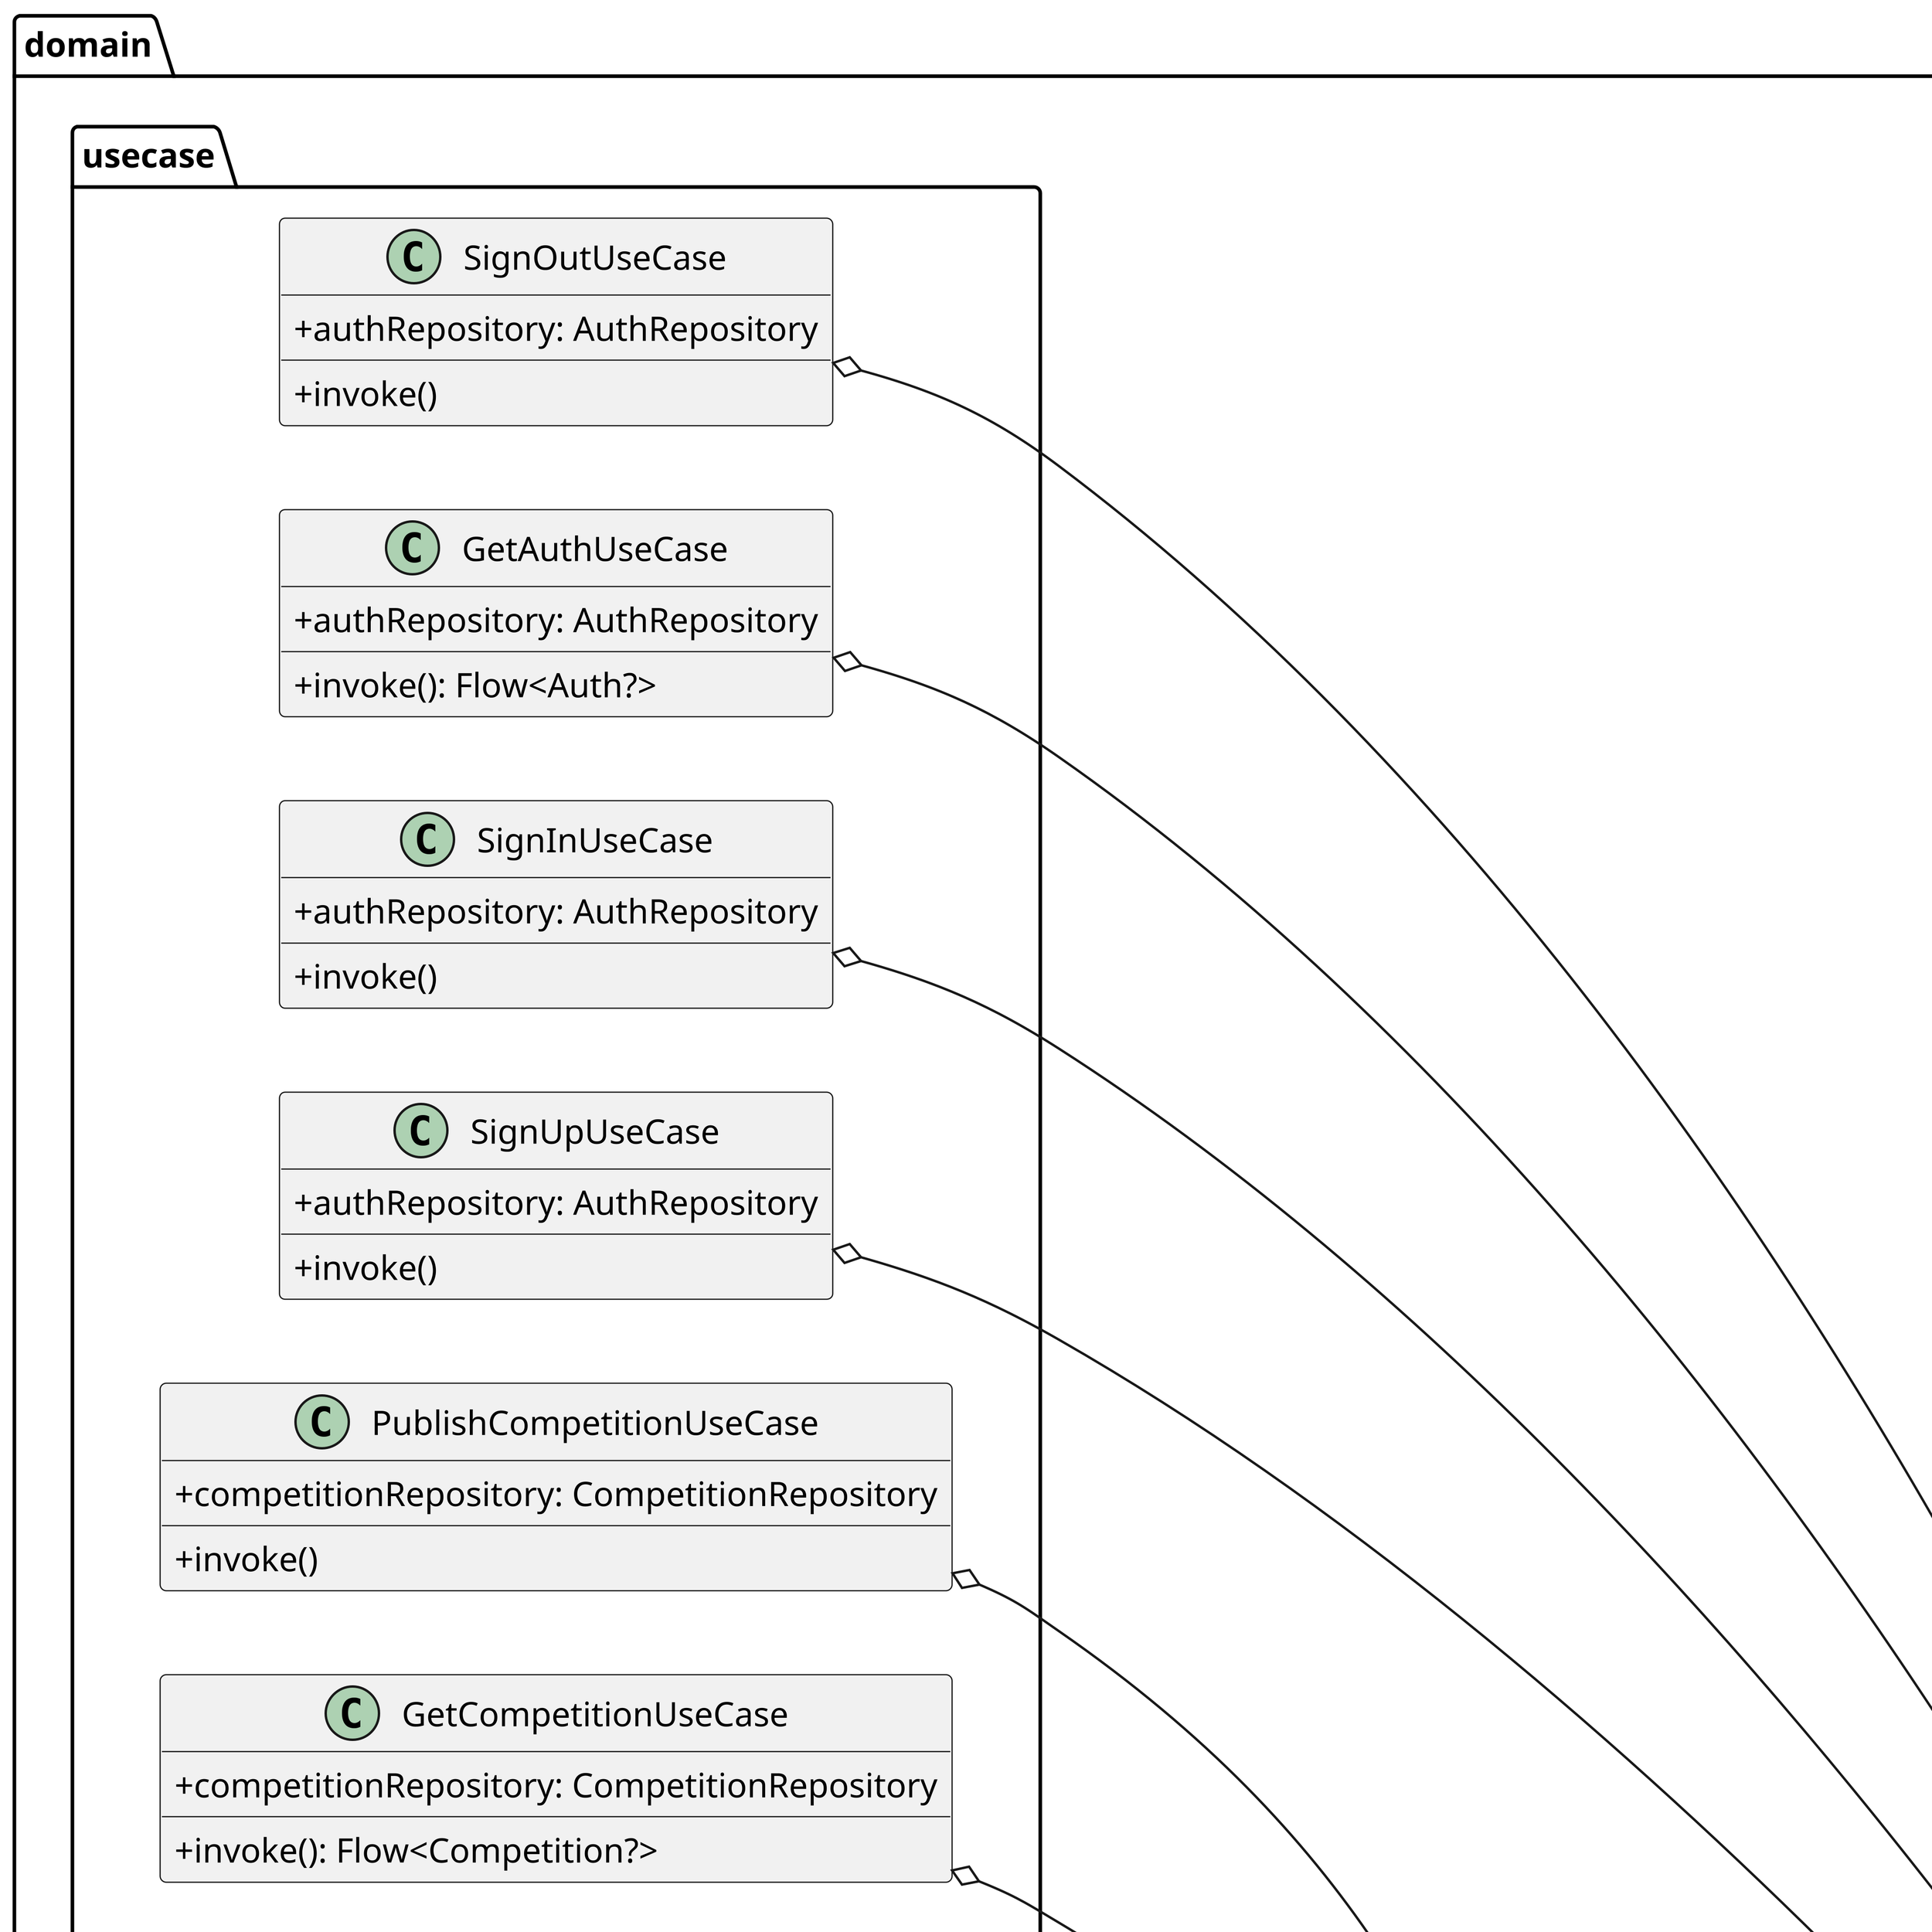 @startuml
skinparam dpi 490
skinparam classAttributeIconSize 0
left to right direction
'skinparam nodesep 100
skinparam ranksep 420

package domain {
    package models {
        class Auth {
            +userId: Long
            +accessToken: String
            +refreshToken: String
        }
        class Announcement {
            +id: Long
            +authorId: Long
            +description: String
            +file: String?
            +createdAt: Date
        }
        class Competition {
            +id: Long
            +poster: String
            +title: String
            +description: String
            +theme: String
            +city: String
            +country: String
            +deadline: Date
            +minimumFee: Long
            +maximumFee: Long
            +category: String
            +organizer: String
            +organizerName: String
            +createdAt: Date
        }
        class Invitation {
            +id: Long
            +inviterId: Long
            +inviteeId: Long
            +description: String
            +response: String
            +status: String
            +file: String?
            +createdAt: Date
        }
       class Message {
            +id: Long
            +senderId: Long
            +receiverId: Long
            +description: String
            +file: String?
            +updatedAt: Date
            +createdAt: Date
        }
        class Notification {
            +id: Long
            +userId: Long
            +dataId: Long?
            +title: String
            +subtitle1: String?
            +subtitle2: String?
            +photo: String?
            +description: String?
            +createdAt: Date
        }
        class Testimony {
            +id: Long
            +senderId: Long
            +receiverId: Long
            +description: String
            +updatedAt: Date
            +createdAt: Date
        }
        class User {
            +id: Long
            +name: String
            +email: String
            +photo: String?
            +university: String?
            +department: String?
            +stream: String?
            +year: Int?
            +gender: String?
            +age: Int?
            +bio: String?
            +achievements: List<String>
            +certifications: List<String>
            +invitable: Boolean
            +status: String?
            +createdAt: Date
        }
    }
    package repository {
        interface AuthRepository {
            +signIn()
            +signUp()
            +signOut()
            +getAuth(): Flow<Auth?>
        }
        AuthRepository ..> Auth

        interface AnnouncementRepository {
            +save()
            +getAnnouncements():  Flow<List<Announcement>>
        }
        AnnouncementRepository ..> Announcement

        interface CompetitionRepository {
            +save()
            +getCompetition(): Flow<Competition?>
            +getCompetitions(): Flow<List<Competition>>
            +getFavorites(): List<Competition>
            +favorite()
            +unfavorite()
        }
        CompetitionRepository ..> Competition

        interface InvitationRepository {
            +invite()
            +respond()
            +getInvitation(): Invitation
        }
        InvitationRepository ..> Invitation

        interface MessageRepository {
            +send()
            +getMessages(): Flow<List<Message>>
            +getLastMessages(): Flow<List<Message>>
        }
        MessageRepository ..> Message

        interface NotificationRepository {
            +getNotifications(): Flow<List<Notification>>
            +countUnread(): Flow<Int>
        }
        NotificationRepository ..> Notification

        interface TestimonyRepository {
            +save()
            +getTestimonies(): Flow<List<Testimony>>
        }
        TestimonyRepository ..> Testimony

        interface UserRepository {
            +getUser(): Flow<User?>
            +getUsers(): Flow<List<User>>
            +getFriends(): List<User>
            +update()
            +requestFriendship()
            +acceptFriendship()
            +cancelFriendship()
            +favorite()
            +unfavorite()
            +getFavorites(): List<User>
        }
        UserRepository ..> User
    }
    package usecase {
'       Auth Use Case
        class SignInUseCase {
            +authRepository: AuthRepository
            +invoke()
        }
        class SignUpUseCase {
            +authRepository: AuthRepository
            +invoke()
        }
        class SignOutUseCase {
            +authRepository: AuthRepository
            +invoke()
        }
        class GetAuthUseCase {
            +authRepository: AuthRepository
            +invoke(): Flow<Auth?>
        }
        SignInUseCase o-- AuthRepository
        SignUpUseCase o-- AuthRepository
        SignOutUseCase o-- AuthRepository
        GetAuthUseCase o-- AuthRepository

'        Announcement Use Case
        class AddAnnouncementUseCase {
            +announcementRepository: AnnouncementRepository
            +invoke()
        }
        class GetAnnouncementsUseCase {
            +announcementRepository: AnnouncementRepository
            +userRepository: UserRepository
            +invoke(): List<Pair<Announcement, User>>
        }
        AddAnnouncementUseCase o-- AnnouncementRepository
        GetAnnouncementsUseCase o-- AnnouncementRepository
        GetAnnouncementsUseCase o-- UserRepository

'        Competition Use Case
        class PublishCompetitionUseCase {
            +competitionRepository: CompetitionRepository
            +invoke()
        }
        class GetCompetitionUseCase {
            +competitionRepository: CompetitionRepository
            +invoke(): Flow<Competition?>
        }
        class GetCompetitionsUseCase {
            +competitionRepository: CompetitionRepository
            +invoke(): Flow<List<Competition>>
        }
        class GetFavCompetitionsUseCase {
            +competitionRepository: CompetitionRepository
            +invoke(): Flow<List<Competition>>
        }
        class FavCompetitionUseCase {
            +competitionRepository: CompetitionRepository
            +invoke()
        }
        PublishCompetitionUseCase o-- CompetitionRepository
        GetCompetitionUseCase o-- CompetitionRepository
        GetCompetitionsUseCase o-- CompetitionRepository
        GetFavCompetitionsUseCase o-- CompetitionRepository
        FavCompetitionUseCase o-- CompetitionRepository

'        Invitation
        class CreateInvitationUseCase {
            +invitationRepository: InvitationRepository
            +invoke()
        }
        class RespondInvitationUseCase {
            +invitationRepository: InvitationRepository
            +invoke()
        }
        class GetInvitationUseCase {
            +invitationRepository: InvitationRepository
            +userRepository: UserRepository
            +invoke(): Flow<Triple<Invitation, User, User>>
        }
        CreateInvitationUseCase o-- InvitationRepository
        RespondInvitationUseCase o-- InvitationRepository
        GetInvitationUseCase o-- InvitationRepository
        GetInvitationUseCase o-- UserRepository

'        Message
        class SendMessageUseCase {
            +messageRepository: MessageRepository
            +invoke()
        }
        class GetMessagesUseCase {
            +messageRepository: MessageRepository
            +invoke()
        }
        class GetLastMessagesUseCase {
            +messageRepository: MessageRepository
            +userRepository: UserRepository
            +invoke()
        }
        SendMessageUseCase o-- MessageRepository
        GetMessagesUseCase o-- MessageRepository
        GetLastMessagesUseCase o-- MessageRepository
        GetLastMessagesUseCase o-- UserRepository

'        Notification
        class GetNotificationUseCase {
            +notificationRepository: NotificationRepository
            +unread: Flow<Int>
            +invoke(): Flow<List<Notification>>
        }
        GetNotificationUseCase o-- NotificationRepository

'        Testimony
        class AddTestimonyUseCase {
            +testimonyRepository: TestimonyRepository
            +invoke()
        }
        class GetTestimoniesUseCase {
            +testimonyRepository: TestimonyRepository
            +invoke()
        }
        AddTestimonyUseCase o-- TestimonyRepository
        GetTestimoniesUseCase o-- TestimonyRepository

'        User
        class EditProfileUseCase {
            +userRepository: UserRepository
            +invoke()
        }
        class FriendUseCase {
            +userRepository: UserRepository
            +invoke()
        }
        class GetUserUseCase {
            +userRepository: UserRepository
            +invoke(): Flow<User?>
        }
        class GetUsersUseCase {
            +userRepository: UserRepository
            +invoke(): FLow<List<User>>
        }
        class GetFriendsUseCase {
            +userRepository: UserRepository
            +invoke(): FLow<List<User>>
        }
        class GetFavUsersUseCase {
            +userRepository: UserRepository
            +invoke(): FLow<List<User>>
        }
        EditProfileUseCase o-- UserRepository
        FriendUseCase o-- UserRepository
        GetUserUseCase o-- UserRepository
        GetUsersUseCase o-- UserRepository
        GetFriendsUseCase o-- UserRepository
        GetFavUsersUseCase o-- UserRepository
    }
}
@enduml
